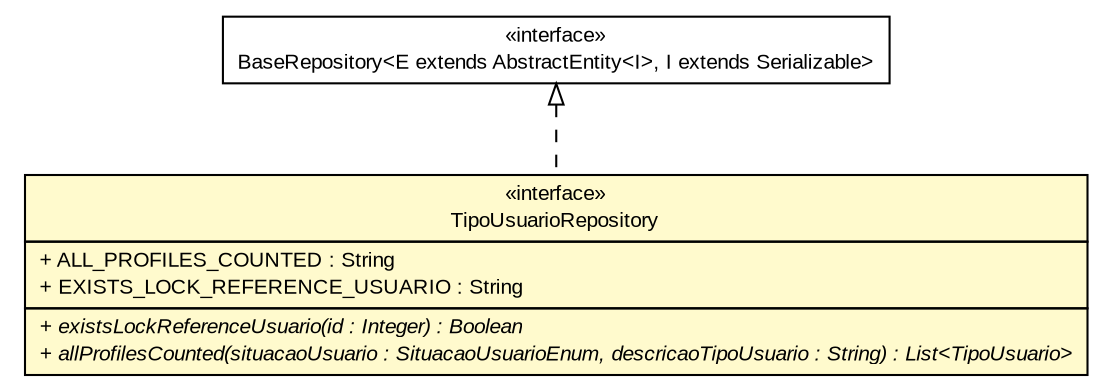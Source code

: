 #!/usr/local/bin/dot
#
# Class diagram 
# Generated by UMLGraph version R5_6 (http://www.umlgraph.org/)
#

digraph G {
	edge [fontname="arial",fontsize=10,labelfontname="arial",labelfontsize=10];
	node [fontname="arial",fontsize=10,shape=plaintext];
	nodesep=0.25;
	ranksep=0.5;
	// br.gov.to.sefaz.persistence.repository.BaseRepository<E extends br.gov.to.sefaz.persistence.entity.AbstractEntity<I>, I extends java.io.Serializable>
	c203036 [label=<<table title="br.gov.to.sefaz.persistence.repository.BaseRepository" border="0" cellborder="1" cellspacing="0" cellpadding="2" port="p" href="../../../persistence/repository/BaseRepository.html">
		<tr><td><table border="0" cellspacing="0" cellpadding="1">
<tr><td align="center" balign="center"> &#171;interface&#187; </td></tr>
<tr><td align="center" balign="center"> BaseRepository&lt;E extends AbstractEntity&lt;I&gt;, I extends Serializable&gt; </td></tr>
		</table></td></tr>
		</table>>, URL="../../../persistence/repository/BaseRepository.html", fontname="arial", fontcolor="black", fontsize=10.0];
	// br.gov.to.sefaz.seg.persistence.repository.TipoUsuarioRepository
	c203177 [label=<<table title="br.gov.to.sefaz.seg.persistence.repository.TipoUsuarioRepository" border="0" cellborder="1" cellspacing="0" cellpadding="2" port="p" bgcolor="lemonChiffon" href="./TipoUsuarioRepository.html">
		<tr><td><table border="0" cellspacing="0" cellpadding="1">
<tr><td align="center" balign="center"> &#171;interface&#187; </td></tr>
<tr><td align="center" balign="center"> TipoUsuarioRepository </td></tr>
		</table></td></tr>
		<tr><td><table border="0" cellspacing="0" cellpadding="1">
<tr><td align="left" balign="left"> + ALL_PROFILES_COUNTED : String </td></tr>
<tr><td align="left" balign="left"> + EXISTS_LOCK_REFERENCE_USUARIO : String </td></tr>
		</table></td></tr>
		<tr><td><table border="0" cellspacing="0" cellpadding="1">
<tr><td align="left" balign="left"><font face="arial italic" point-size="10.0"> + existsLockReferenceUsuario(id : Integer) : Boolean </font></td></tr>
<tr><td align="left" balign="left"><font face="arial italic" point-size="10.0"> + allProfilesCounted(situacaoUsuario : SituacaoUsuarioEnum, descricaoTipoUsuario : String) : List&lt;TipoUsuario&gt; </font></td></tr>
		</table></td></tr>
		</table>>, URL="./TipoUsuarioRepository.html", fontname="arial", fontcolor="black", fontsize=10.0];
	//br.gov.to.sefaz.seg.persistence.repository.TipoUsuarioRepository implements br.gov.to.sefaz.persistence.repository.BaseRepository<E extends br.gov.to.sefaz.persistence.entity.AbstractEntity<I>, I extends java.io.Serializable>
	c203036:p -> c203177:p [dir=back,arrowtail=empty,style=dashed];
}

